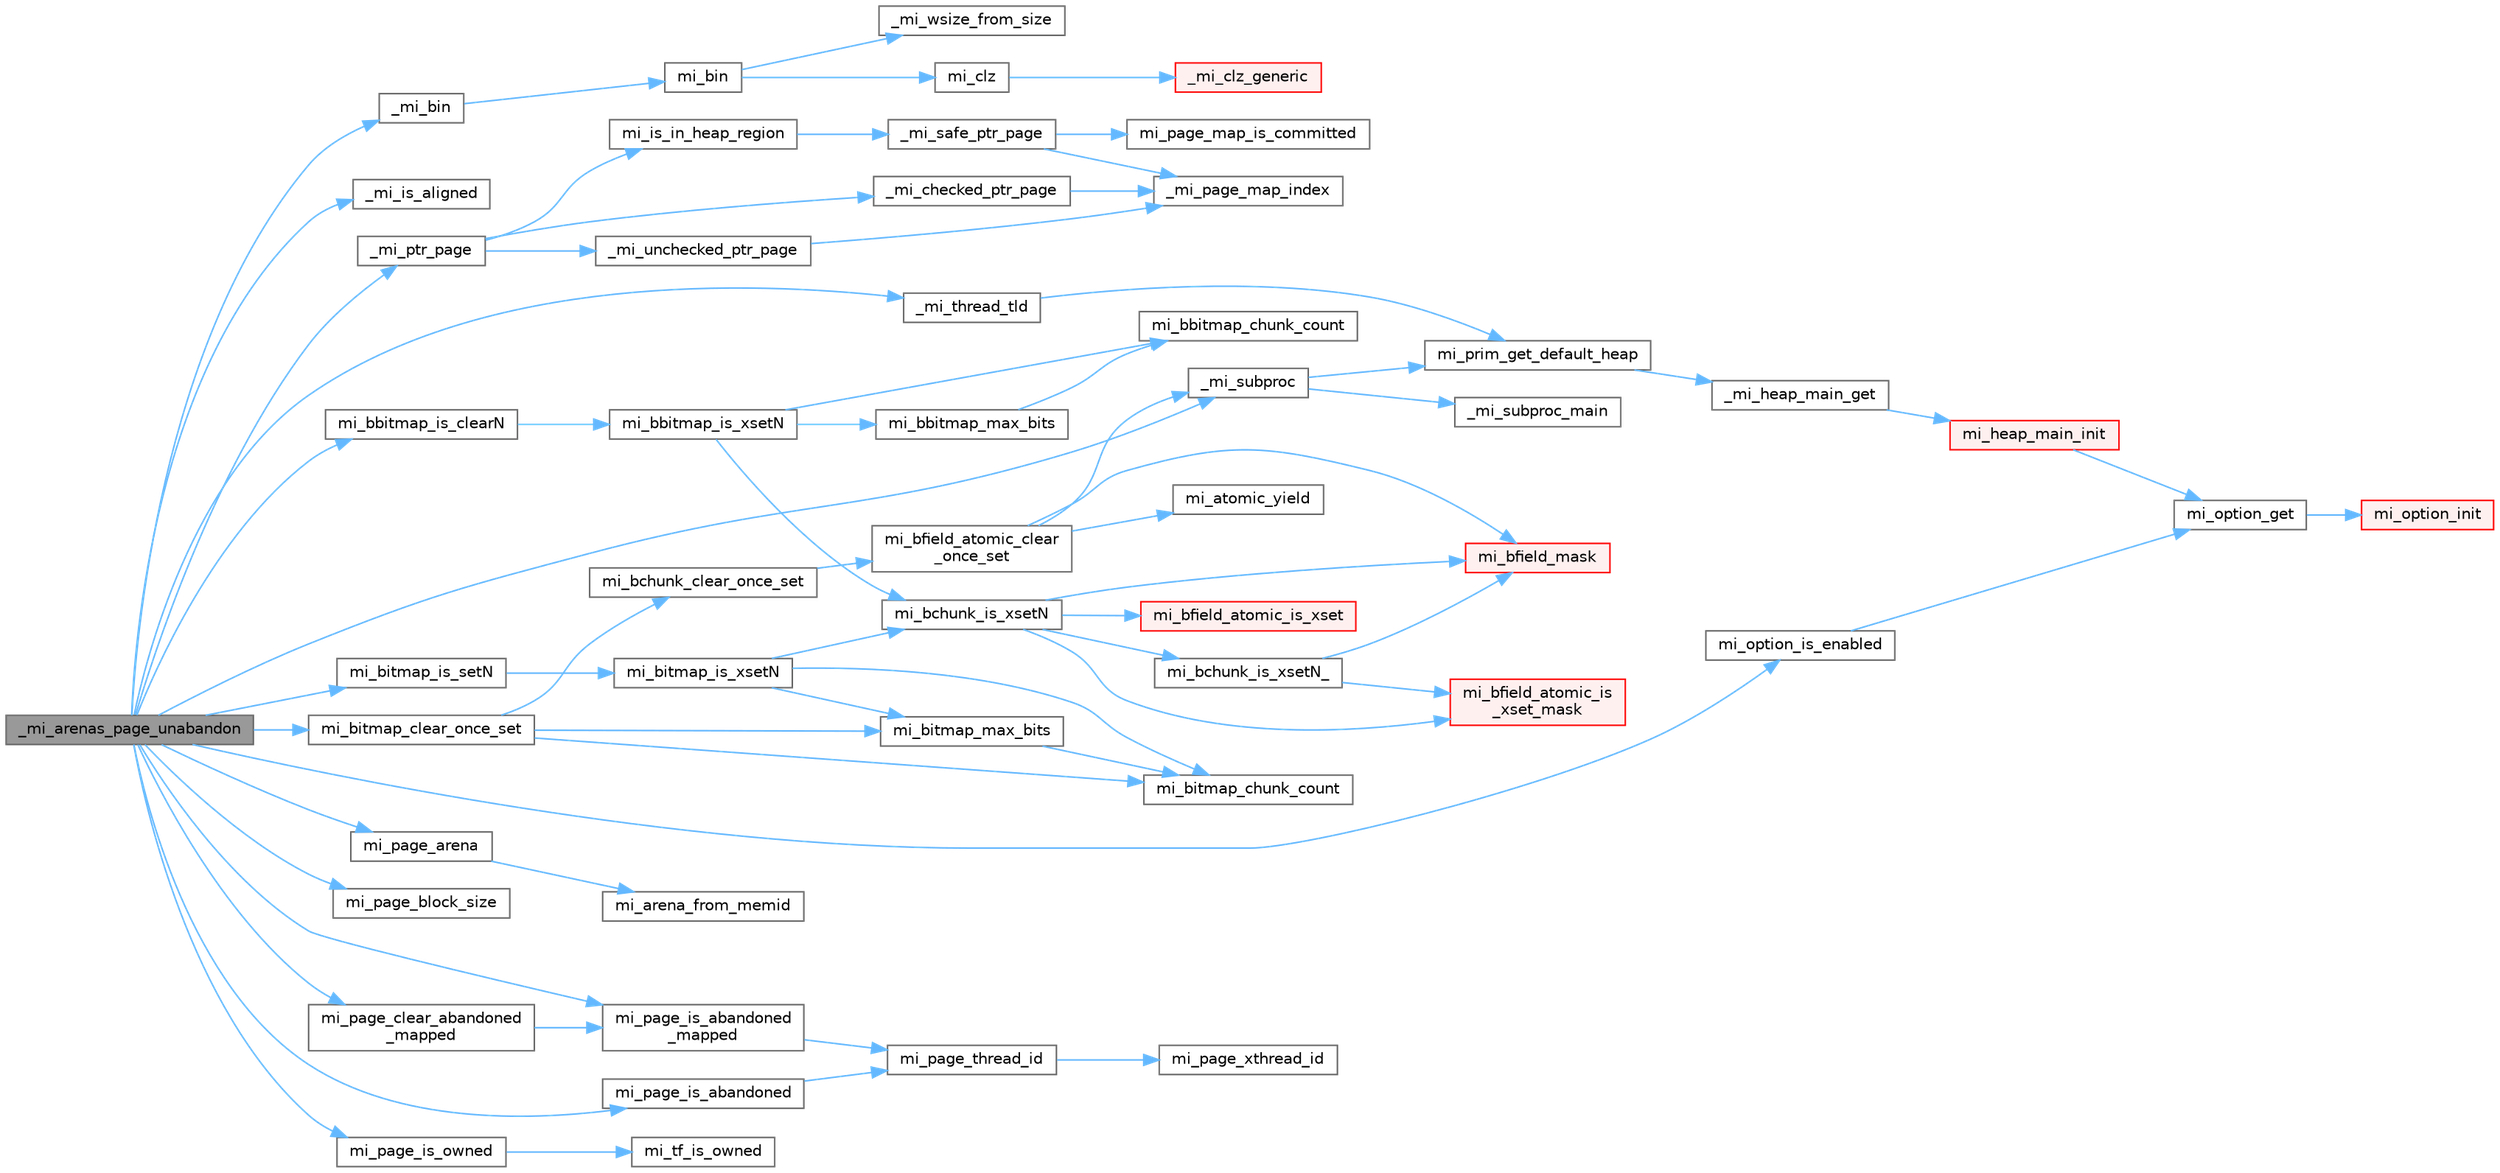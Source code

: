 digraph "_mi_arenas_page_unabandon"
{
 // LATEX_PDF_SIZE
  bgcolor="transparent";
  edge [fontname=Helvetica,fontsize=10,labelfontname=Helvetica,labelfontsize=10];
  node [fontname=Helvetica,fontsize=10,shape=box,height=0.2,width=0.4];
  rankdir="LR";
  Node1 [id="Node000001",label="_mi_arenas_page_unabandon",height=0.2,width=0.4,color="gray40", fillcolor="grey60", style="filled", fontcolor="black",tooltip=" "];
  Node1 -> Node2 [id="edge65_Node000001_Node000002",color="steelblue1",style="solid",tooltip=" "];
  Node2 [id="Node000002",label="_mi_bin",height=0.2,width=0.4,color="grey40", fillcolor="white", style="filled",URL="$page-queue_8c.html#a0d92abe27db4a21968468b2fe73473d6",tooltip=" "];
  Node2 -> Node3 [id="edge66_Node000002_Node000003",color="steelblue1",style="solid",tooltip=" "];
  Node3 [id="Node000003",label="mi_bin",height=0.2,width=0.4,color="grey40", fillcolor="white", style="filled",URL="$page-queue_8c.html#accb1e44eb166c3b6fa8f5567d0acf085",tooltip=" "];
  Node3 -> Node4 [id="edge67_Node000003_Node000004",color="steelblue1",style="solid",tooltip=" "];
  Node4 [id="Node000004",label="_mi_wsize_from_size",height=0.2,width=0.4,color="grey40", fillcolor="white", style="filled",URL="$_e_a_s_t_l_2packages_2mimalloc_2include_2mimalloc_2internal_8h.html#a7d12fa8e45201ef1ba892c927d3b8ad1",tooltip=" "];
  Node3 -> Node5 [id="edge68_Node000003_Node000005",color="steelblue1",style="solid",tooltip=" "];
  Node5 [id="Node000005",label="mi_clz",height=0.2,width=0.4,color="grey40", fillcolor="white", style="filled",URL="$bits_8h.html#af432eec4ac40df0b60ba04ea09a103fb",tooltip=" "];
  Node5 -> Node6 [id="edge69_Node000005_Node000006",color="steelblue1",style="solid",tooltip=" "];
  Node6 [id="Node000006",label="_mi_clz_generic",height=0.2,width=0.4,color="red", fillcolor="#FFF0F0", style="filled",URL="$libc_8c.html#a1bc7ba0ba86e936bbfd596d1285cf9e0",tooltip=" "];
  Node1 -> Node8 [id="edge70_Node000001_Node000008",color="steelblue1",style="solid",tooltip=" "];
  Node8 [id="Node000008",label="_mi_is_aligned",height=0.2,width=0.4,color="grey40", fillcolor="white", style="filled",URL="$_e_a_s_t_l_2packages_2mimalloc_2include_2mimalloc_2internal_8h.html#ad446ae4d82cbdbd78dfbe46fa2330555",tooltip=" "];
  Node1 -> Node9 [id="edge71_Node000001_Node000009",color="steelblue1",style="solid",tooltip=" "];
  Node9 [id="Node000009",label="_mi_ptr_page",height=0.2,width=0.4,color="grey40", fillcolor="white", style="filled",URL="$_e_a_s_t_l_2packages_2mimalloc_2include_2mimalloc_2internal_8h.html#acd84a462a2045538d19ecc56e6cc29f6",tooltip=" "];
  Node9 -> Node10 [id="edge72_Node000009_Node000010",color="steelblue1",style="solid",tooltip=" "];
  Node10 [id="Node000010",label="_mi_checked_ptr_page",height=0.2,width=0.4,color="grey40", fillcolor="white", style="filled",URL="$_e_a_s_t_l_2packages_2mimalloc_2include_2mimalloc_2internal_8h.html#aae1cb48b790d504329cb8031a6a716ef",tooltip=" "];
  Node10 -> Node11 [id="edge73_Node000010_Node000011",color="steelblue1",style="solid",tooltip=" "];
  Node11 [id="Node000011",label="_mi_page_map_index",height=0.2,width=0.4,color="grey40", fillcolor="white", style="filled",URL="$_e_a_s_t_l_2packages_2mimalloc_2include_2mimalloc_2internal_8h.html#ac5fb64f98ad24fd3b47091a14425c3dc",tooltip=" "];
  Node9 -> Node12 [id="edge74_Node000009_Node000012",color="steelblue1",style="solid",tooltip=" "];
  Node12 [id="Node000012",label="_mi_unchecked_ptr_page",height=0.2,width=0.4,color="grey40", fillcolor="white", style="filled",URL="$_e_a_s_t_l_2packages_2mimalloc_2include_2mimalloc_2internal_8h.html#af17a42b9aa712fc80ff8d725eb2300ec",tooltip=" "];
  Node12 -> Node11 [id="edge75_Node000012_Node000011",color="steelblue1",style="solid",tooltip=" "];
  Node9 -> Node13 [id="edge76_Node000009_Node000013",color="steelblue1",style="solid",tooltip=" "];
  Node13 [id="Node000013",label="mi_is_in_heap_region",height=0.2,width=0.4,color="grey40", fillcolor="white", style="filled",URL="$group__extended.html#ga5f071b10d4df1c3658e04e7fd67a94e6",tooltip=" "];
  Node13 -> Node14 [id="edge77_Node000013_Node000014",color="steelblue1",style="solid",tooltip=" "];
  Node14 [id="Node000014",label="_mi_safe_ptr_page",height=0.2,width=0.4,color="grey40", fillcolor="white", style="filled",URL="$page-map_8c.html#aa93d85305e51471aa1951ab818628a63",tooltip=" "];
  Node14 -> Node11 [id="edge78_Node000014_Node000011",color="steelblue1",style="solid",tooltip=" "];
  Node14 -> Node15 [id="edge79_Node000014_Node000015",color="steelblue1",style="solid",tooltip=" "];
  Node15 [id="Node000015",label="mi_page_map_is_committed",height=0.2,width=0.4,color="grey40", fillcolor="white", style="filled",URL="$page-map_8c.html#a271749b52471483dcfa20040df00277e",tooltip=" "];
  Node1 -> Node16 [id="edge80_Node000001_Node000016",color="steelblue1",style="solid",tooltip=" "];
  Node16 [id="Node000016",label="_mi_subproc",height=0.2,width=0.4,color="grey40", fillcolor="white", style="filled",URL="$_e_a_s_t_l_2packages_2mimalloc_2src_2init_8c.html#ad7ba0b811f08490a3e64e9a7b3a03486",tooltip=" "];
  Node16 -> Node17 [id="edge81_Node000016_Node000017",color="steelblue1",style="solid",tooltip=" "];
  Node17 [id="Node000017",label="_mi_subproc_main",height=0.2,width=0.4,color="grey40", fillcolor="white", style="filled",URL="$_e_a_s_t_l_2packages_2mimalloc_2src_2init_8c.html#ab41c4f33f8195e6f62d943dc4d0a8d8a",tooltip=" "];
  Node16 -> Node18 [id="edge82_Node000016_Node000018",color="steelblue1",style="solid",tooltip=" "];
  Node18 [id="Node000018",label="mi_prim_get_default_heap",height=0.2,width=0.4,color="grey40", fillcolor="white", style="filled",URL="$prim_8h.html#a986e62564728229db3ccecbd6e97fd98",tooltip=" "];
  Node18 -> Node19 [id="edge83_Node000018_Node000019",color="steelblue1",style="solid",tooltip=" "];
  Node19 [id="Node000019",label="_mi_heap_main_get",height=0.2,width=0.4,color="grey40", fillcolor="white", style="filled",URL="$_e_a_s_t_l_2packages_2mimalloc_2src_2init_8c.html#a1feeb4148fb048caf23361152895a55c",tooltip=" "];
  Node19 -> Node20 [id="edge84_Node000019_Node000020",color="steelblue1",style="solid",tooltip=" "];
  Node20 [id="Node000020",label="mi_heap_main_init",height=0.2,width=0.4,color="red", fillcolor="#FFF0F0", style="filled",URL="$_e_a_s_t_l_2packages_2mimalloc_2src_2init_8c.html#a5d8b12ae7942ecf3eb4e8ffd313a263a",tooltip=" "];
  Node20 -> Node37 [id="edge85_Node000020_Node000037",color="steelblue1",style="solid",tooltip=" "];
  Node37 [id="Node000037",label="mi_option_get",height=0.2,width=0.4,color="grey40", fillcolor="white", style="filled",URL="$group__options.html#ga7e8af195cc81d3fa64ccf2662caa565a",tooltip=" "];
  Node37 -> Node38 [id="edge86_Node000037_Node000038",color="steelblue1",style="solid",tooltip=" "];
  Node38 [id="Node000038",label="mi_option_init",height=0.2,width=0.4,color="red", fillcolor="#FFF0F0", style="filled",URL="$options_8c.html#a61970c5b942f29a5dea8a39742421cfe",tooltip=" "];
  Node1 -> Node82 [id="edge87_Node000001_Node000082",color="steelblue1",style="solid",tooltip=" "];
  Node82 [id="Node000082",label="_mi_thread_tld",height=0.2,width=0.4,color="grey40", fillcolor="white", style="filled",URL="$_e_a_s_t_l_2packages_2mimalloc_2src_2init_8c.html#a41f271719fb503f4c4a39313aed7bee3",tooltip=" "];
  Node82 -> Node18 [id="edge88_Node000082_Node000018",color="steelblue1",style="solid",tooltip=" "];
  Node1 -> Node83 [id="edge89_Node000001_Node000083",color="steelblue1",style="solid",tooltip=" "];
  Node83 [id="Node000083",label="mi_bbitmap_is_clearN",height=0.2,width=0.4,color="grey40", fillcolor="white", style="filled",URL="$bitmap_8h.html#a5424318442a5d1f904eab0d157bc777e",tooltip=" "];
  Node83 -> Node84 [id="edge90_Node000083_Node000084",color="steelblue1",style="solid",tooltip=" "];
  Node84 [id="Node000084",label="mi_bbitmap_is_xsetN",height=0.2,width=0.4,color="grey40", fillcolor="white", style="filled",URL="$bitmap_8c.html#a143c1ab4aaff95bc9a5642f45e2fc52f",tooltip=" "];
  Node84 -> Node85 [id="edge91_Node000084_Node000085",color="steelblue1",style="solid",tooltip=" "];
  Node85 [id="Node000085",label="mi_bbitmap_chunk_count",height=0.2,width=0.4,color="grey40", fillcolor="white", style="filled",URL="$bitmap_8h.html#a61d4c39827af9a9dbeb574d28856ba90",tooltip=" "];
  Node84 -> Node86 [id="edge92_Node000084_Node000086",color="steelblue1",style="solid",tooltip=" "];
  Node86 [id="Node000086",label="mi_bbitmap_max_bits",height=0.2,width=0.4,color="grey40", fillcolor="white", style="filled",URL="$bitmap_8h.html#afb1f816c002677982471bf19521ac6ee",tooltip=" "];
  Node86 -> Node85 [id="edge93_Node000086_Node000085",color="steelblue1",style="solid",tooltip=" "];
  Node84 -> Node87 [id="edge94_Node000084_Node000087",color="steelblue1",style="solid",tooltip=" "];
  Node87 [id="Node000087",label="mi_bchunk_is_xsetN",height=0.2,width=0.4,color="grey40", fillcolor="white", style="filled",URL="$bitmap_8c.html#ab0d208390523d5afdb78b6f0be816b2f",tooltip=" "];
  Node87 -> Node88 [id="edge95_Node000087_Node000088",color="steelblue1",style="solid",tooltip=" "];
  Node88 [id="Node000088",label="mi_bchunk_is_xsetN_",height=0.2,width=0.4,color="grey40", fillcolor="white", style="filled",URL="$bitmap_8c.html#a07385ebbb69ea290eefe819da4e74d3f",tooltip=" "];
  Node88 -> Node89 [id="edge96_Node000088_Node000089",color="steelblue1",style="solid",tooltip=" "];
  Node89 [id="Node000089",label="mi_bfield_atomic_is\l_xset_mask",height=0.2,width=0.4,color="red", fillcolor="#FFF0F0", style="filled",URL="$bitmap_8c.html#ac5d99a264e3b1e53dcb8303da5b75507",tooltip=" "];
  Node88 -> Node92 [id="edge97_Node000088_Node000092",color="steelblue1",style="solid",tooltip=" "];
  Node92 [id="Node000092",label="mi_bfield_mask",height=0.2,width=0.4,color="red", fillcolor="#FFF0F0", style="filled",URL="$bitmap_8c.html#aa4d08980dc8daf4bb8b950a4d4a687ef",tooltip=" "];
  Node87 -> Node95 [id="edge98_Node000087_Node000095",color="steelblue1",style="solid",tooltip=" "];
  Node95 [id="Node000095",label="mi_bfield_atomic_is_xset",height=0.2,width=0.4,color="red", fillcolor="#FFF0F0", style="filled",URL="$bitmap_8c.html#a707f03eca576cefd148997912dc4759a",tooltip=" "];
  Node87 -> Node89 [id="edge99_Node000087_Node000089",color="steelblue1",style="solid",tooltip=" "];
  Node87 -> Node92 [id="edge100_Node000087_Node000092",color="steelblue1",style="solid",tooltip=" "];
  Node1 -> Node98 [id="edge101_Node000001_Node000098",color="steelblue1",style="solid",tooltip=" "];
  Node98 [id="Node000098",label="mi_bitmap_clear_once_set",height=0.2,width=0.4,color="grey40", fillcolor="white", style="filled",URL="$bitmap_8c.html#a5d33d5a4632e5bea06e41cd8a8f1179d",tooltip=" "];
  Node98 -> Node99 [id="edge102_Node000098_Node000099",color="steelblue1",style="solid",tooltip=" "];
  Node99 [id="Node000099",label="mi_bchunk_clear_once_set",height=0.2,width=0.4,color="grey40", fillcolor="white", style="filled",URL="$bitmap_8c.html#a585940fb5c029aa8d9e10216f29a7888",tooltip=" "];
  Node99 -> Node100 [id="edge103_Node000099_Node000100",color="steelblue1",style="solid",tooltip=" "];
  Node100 [id="Node000100",label="mi_bfield_atomic_clear\l_once_set",height=0.2,width=0.4,color="grey40", fillcolor="white", style="filled",URL="$bitmap_8c.html#ad0e2ee366d0b3430130b667af1e6dfa1",tooltip=" "];
  Node100 -> Node16 [id="edge104_Node000100_Node000016",color="steelblue1",style="solid",tooltip=" "];
  Node100 -> Node101 [id="edge105_Node000100_Node000101",color="steelblue1",style="solid",tooltip=" "];
  Node101 [id="Node000101",label="mi_atomic_yield",height=0.2,width=0.4,color="grey40", fillcolor="white", style="filled",URL="$_e_a_s_t_l_2packages_2mimalloc_2include_2mimalloc_2atomic_8h.html#a57724164dc8624d59014d8503ee07a6b",tooltip=" "];
  Node100 -> Node92 [id="edge106_Node000100_Node000092",color="steelblue1",style="solid",tooltip=" "];
  Node98 -> Node102 [id="edge107_Node000098_Node000102",color="steelblue1",style="solid",tooltip=" "];
  Node102 [id="Node000102",label="mi_bitmap_chunk_count",height=0.2,width=0.4,color="grey40", fillcolor="white", style="filled",URL="$bitmap_8h.html#adbc04bcdad6dd6f18993c5ed4b92f2a4",tooltip=" "];
  Node98 -> Node103 [id="edge108_Node000098_Node000103",color="steelblue1",style="solid",tooltip=" "];
  Node103 [id="Node000103",label="mi_bitmap_max_bits",height=0.2,width=0.4,color="grey40", fillcolor="white", style="filled",URL="$bitmap_8h.html#ac65c5f63cedfbd7ef9c6dcbdf9d37a0f",tooltip=" "];
  Node103 -> Node102 [id="edge109_Node000103_Node000102",color="steelblue1",style="solid",tooltip=" "];
  Node1 -> Node104 [id="edge110_Node000001_Node000104",color="steelblue1",style="solid",tooltip=" "];
  Node104 [id="Node000104",label="mi_bitmap_is_setN",height=0.2,width=0.4,color="grey40", fillcolor="white", style="filled",URL="$bitmap_8h.html#a1198ba479412d3f0fa55b87e40397dfa",tooltip=" "];
  Node104 -> Node105 [id="edge111_Node000104_Node000105",color="steelblue1",style="solid",tooltip=" "];
  Node105 [id="Node000105",label="mi_bitmap_is_xsetN",height=0.2,width=0.4,color="grey40", fillcolor="white", style="filled",URL="$bitmap_8c.html#adb22535bc9bc502a2e9f4f41e64972b2",tooltip=" "];
  Node105 -> Node87 [id="edge112_Node000105_Node000087",color="steelblue1",style="solid",tooltip=" "];
  Node105 -> Node102 [id="edge113_Node000105_Node000102",color="steelblue1",style="solid",tooltip=" "];
  Node105 -> Node103 [id="edge114_Node000105_Node000103",color="steelblue1",style="solid",tooltip=" "];
  Node1 -> Node36 [id="edge115_Node000001_Node000036",color="steelblue1",style="solid",tooltip=" "];
  Node36 [id="Node000036",label="mi_option_is_enabled",height=0.2,width=0.4,color="grey40", fillcolor="white", style="filled",URL="$group__options.html#ga459ad98f18b3fc9275474807fe0ca188",tooltip=" "];
  Node36 -> Node37 [id="edge116_Node000036_Node000037",color="steelblue1",style="solid",tooltip=" "];
  Node1 -> Node106 [id="edge117_Node000001_Node000106",color="steelblue1",style="solid",tooltip=" "];
  Node106 [id="Node000106",label="mi_page_arena",height=0.2,width=0.4,color="grey40", fillcolor="white", style="filled",URL="$arena_8c.html#a18190a2dcb35d47a19eb0cd06e7bf754",tooltip=" "];
  Node106 -> Node107 [id="edge118_Node000106_Node000107",color="steelblue1",style="solid",tooltip=" "];
  Node107 [id="Node000107",label="mi_arena_from_memid",height=0.2,width=0.4,color="grey40", fillcolor="white", style="filled",URL="$arena_8c.html#aaeefb8c6dfbc85b1597643b9876a9397",tooltip=" "];
  Node1 -> Node108 [id="edge119_Node000001_Node000108",color="steelblue1",style="solid",tooltip=" "];
  Node108 [id="Node000108",label="mi_page_block_size",height=0.2,width=0.4,color="grey40", fillcolor="white", style="filled",URL="$_e_a_s_t_l_2packages_2mimalloc_2include_2mimalloc_2internal_8h.html#a6134893990c1f09da2b40092ceecc780",tooltip=" "];
  Node1 -> Node109 [id="edge120_Node000001_Node000109",color="steelblue1",style="solid",tooltip=" "];
  Node109 [id="Node000109",label="mi_page_clear_abandoned\l_mapped",height=0.2,width=0.4,color="grey40", fillcolor="white", style="filled",URL="$_e_a_s_t_l_2packages_2mimalloc_2include_2mimalloc_2internal_8h.html#af7356e4671275b405cd1c4e1df13bf50",tooltip=" "];
  Node109 -> Node110 [id="edge121_Node000109_Node000110",color="steelblue1",style="solid",tooltip=" "];
  Node110 [id="Node000110",label="mi_page_is_abandoned\l_mapped",height=0.2,width=0.4,color="grey40", fillcolor="white", style="filled",URL="$_e_a_s_t_l_2packages_2mimalloc_2include_2mimalloc_2internal_8h.html#a851bf4a755b0da36a7eb750bbd837551",tooltip=" "];
  Node110 -> Node111 [id="edge122_Node000110_Node000111",color="steelblue1",style="solid",tooltip=" "];
  Node111 [id="Node000111",label="mi_page_thread_id",height=0.2,width=0.4,color="grey40", fillcolor="white", style="filled",URL="$_e_a_s_t_l_2packages_2mimalloc_2include_2mimalloc_2internal_8h.html#a90afabd9cd5163cc55285f6f60107e4e",tooltip=" "];
  Node111 -> Node112 [id="edge123_Node000111_Node000112",color="steelblue1",style="solid",tooltip=" "];
  Node112 [id="Node000112",label="mi_page_xthread_id",height=0.2,width=0.4,color="grey40", fillcolor="white", style="filled",URL="$_e_a_s_t_l_2packages_2mimalloc_2include_2mimalloc_2internal_8h.html#af15a53be4fb9aa00af3c25632b1b1dac",tooltip=" "];
  Node1 -> Node113 [id="edge124_Node000001_Node000113",color="steelblue1",style="solid",tooltip=" "];
  Node113 [id="Node000113",label="mi_page_is_abandoned",height=0.2,width=0.4,color="grey40", fillcolor="white", style="filled",URL="$_e_a_s_t_l_2packages_2mimalloc_2include_2mimalloc_2internal_8h.html#aa75f964d916bd58a37861b88491c51fb",tooltip=" "];
  Node113 -> Node111 [id="edge125_Node000113_Node000111",color="steelblue1",style="solid",tooltip=" "];
  Node1 -> Node110 [id="edge126_Node000001_Node000110",color="steelblue1",style="solid",tooltip=" "];
  Node1 -> Node114 [id="edge127_Node000001_Node000114",color="steelblue1",style="solid",tooltip=" "];
  Node114 [id="Node000114",label="mi_page_is_owned",height=0.2,width=0.4,color="grey40", fillcolor="white", style="filled",URL="$_e_a_s_t_l_2packages_2mimalloc_2include_2mimalloc_2internal_8h.html#af56ec67c6f794de0f36d59a6390ab4c7",tooltip=" "];
  Node114 -> Node115 [id="edge128_Node000114_Node000115",color="steelblue1",style="solid",tooltip=" "];
  Node115 [id="Node000115",label="mi_tf_is_owned",height=0.2,width=0.4,color="grey40", fillcolor="white", style="filled",URL="$_e_a_s_t_l_2packages_2mimalloc_2include_2mimalloc_2internal_8h.html#aa501cc20d36064923e3d70c4a08879c4",tooltip=" "];
}
